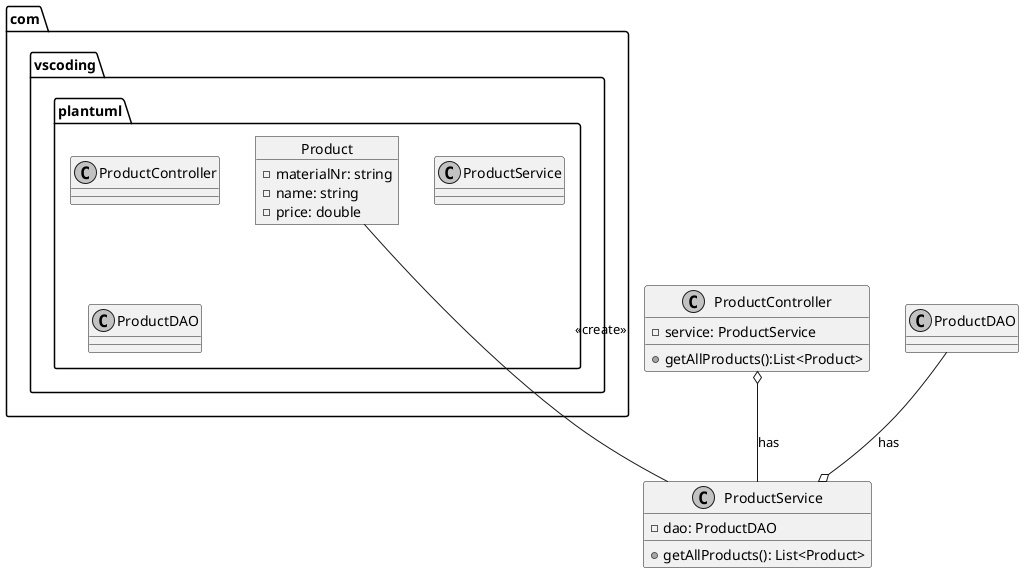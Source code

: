 @startuml
skinparam monochrome true

package com.vscoding.plantuml <<Folder>> {
  object Product
  class ProductController
  class ProductService
  class ProductDAO
}

object Product {
  - materialNr: string
  - name: string
  - price: double
}

class ProductController {
  -service: ProductService
  +getAllProducts():List<Product>
}

class ProductService {
  - dao: ProductDAO
  + getAllProducts(): List<Product>
}

class ProductDAO

'relationship
Product --- ProductService : <<create>>
ProductController o-- ProductService : has
ProductDAO --o ProductService : has
@enduml
